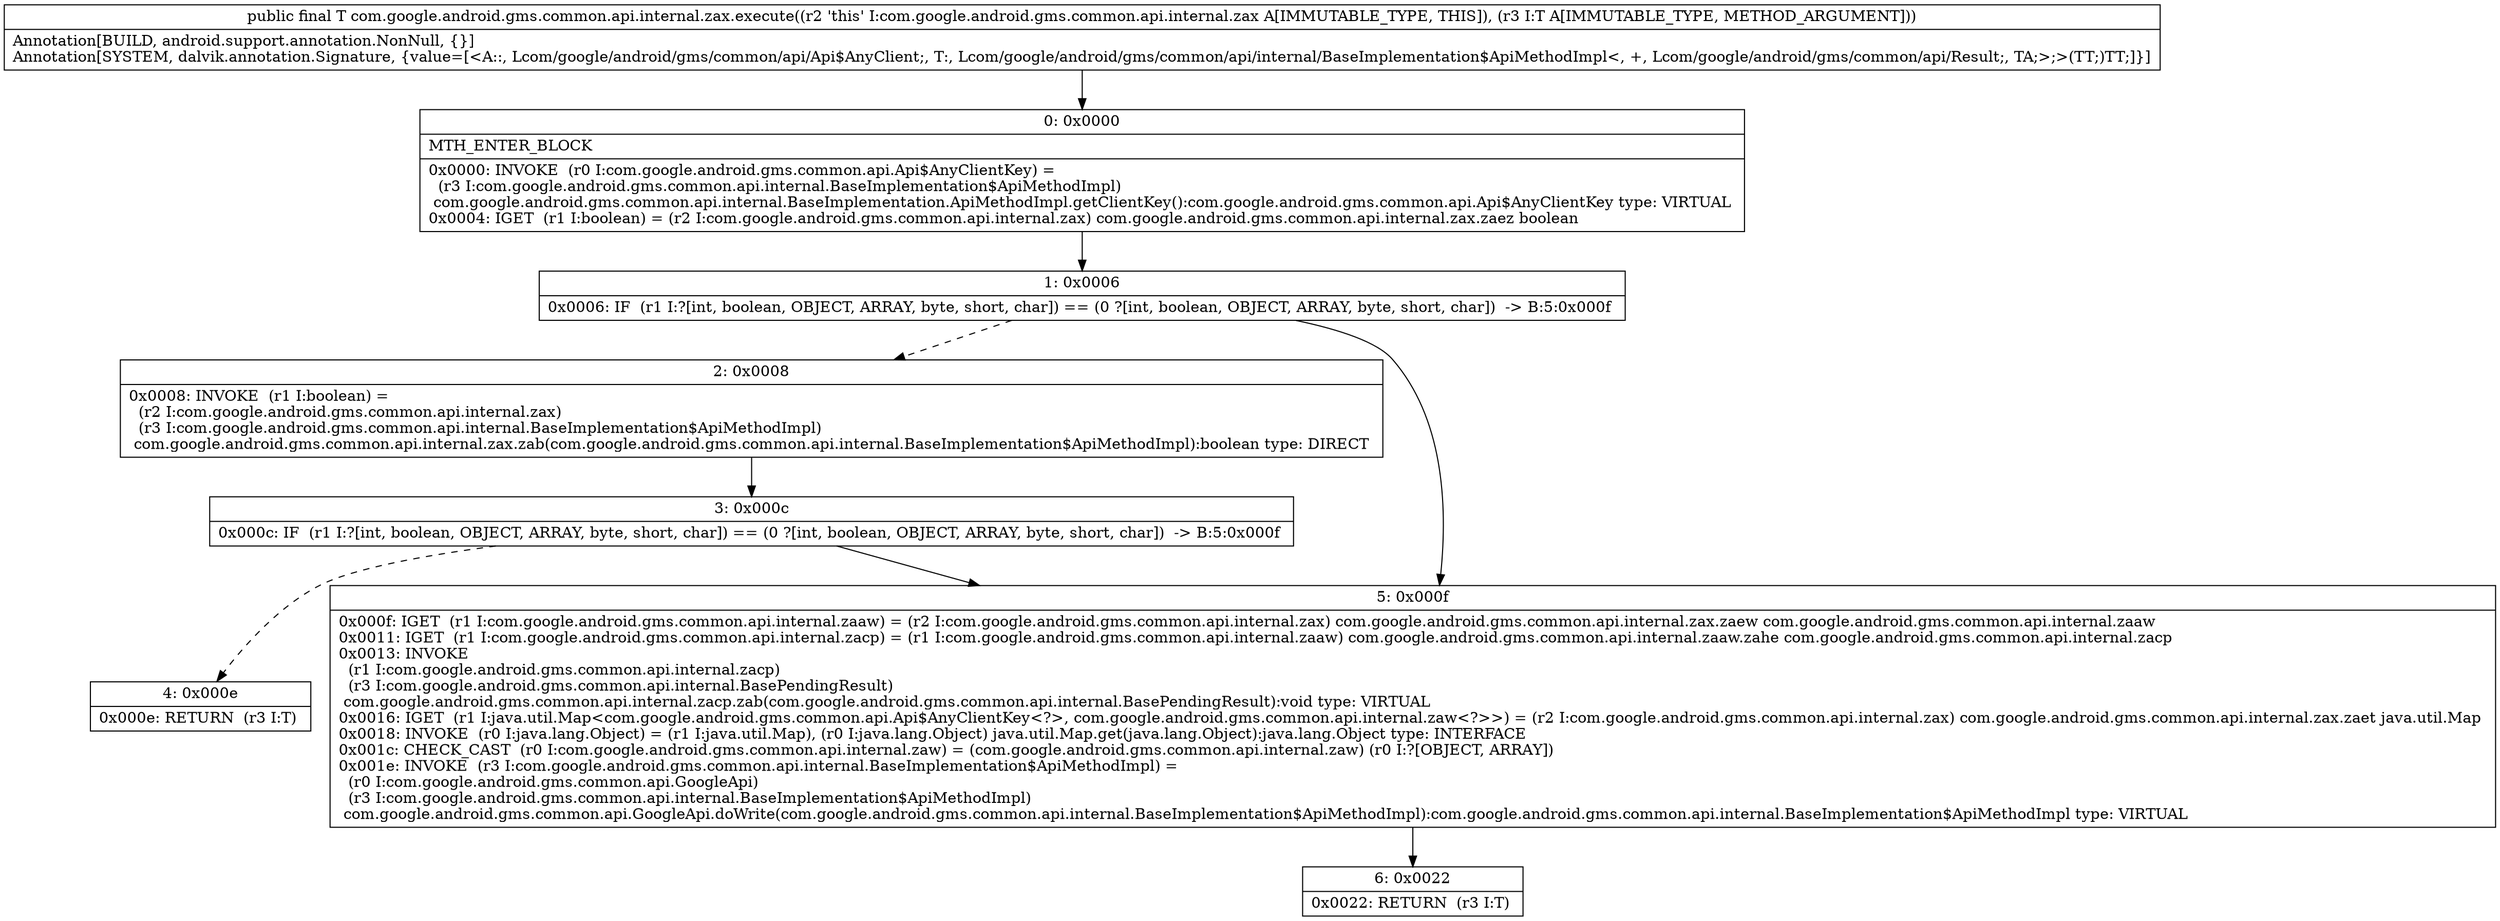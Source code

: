 digraph "CFG forcom.google.android.gms.common.api.internal.zax.execute(Lcom\/google\/android\/gms\/common\/api\/internal\/BaseImplementation$ApiMethodImpl;)Lcom\/google\/android\/gms\/common\/api\/internal\/BaseImplementation$ApiMethodImpl;" {
Node_0 [shape=record,label="{0\:\ 0x0000|MTH_ENTER_BLOCK\l|0x0000: INVOKE  (r0 I:com.google.android.gms.common.api.Api$AnyClientKey) = \l  (r3 I:com.google.android.gms.common.api.internal.BaseImplementation$ApiMethodImpl)\l com.google.android.gms.common.api.internal.BaseImplementation.ApiMethodImpl.getClientKey():com.google.android.gms.common.api.Api$AnyClientKey type: VIRTUAL \l0x0004: IGET  (r1 I:boolean) = (r2 I:com.google.android.gms.common.api.internal.zax) com.google.android.gms.common.api.internal.zax.zaez boolean \l}"];
Node_1 [shape=record,label="{1\:\ 0x0006|0x0006: IF  (r1 I:?[int, boolean, OBJECT, ARRAY, byte, short, char]) == (0 ?[int, boolean, OBJECT, ARRAY, byte, short, char])  \-\> B:5:0x000f \l}"];
Node_2 [shape=record,label="{2\:\ 0x0008|0x0008: INVOKE  (r1 I:boolean) = \l  (r2 I:com.google.android.gms.common.api.internal.zax)\l  (r3 I:com.google.android.gms.common.api.internal.BaseImplementation$ApiMethodImpl)\l com.google.android.gms.common.api.internal.zax.zab(com.google.android.gms.common.api.internal.BaseImplementation$ApiMethodImpl):boolean type: DIRECT \l}"];
Node_3 [shape=record,label="{3\:\ 0x000c|0x000c: IF  (r1 I:?[int, boolean, OBJECT, ARRAY, byte, short, char]) == (0 ?[int, boolean, OBJECT, ARRAY, byte, short, char])  \-\> B:5:0x000f \l}"];
Node_4 [shape=record,label="{4\:\ 0x000e|0x000e: RETURN  (r3 I:T) \l}"];
Node_5 [shape=record,label="{5\:\ 0x000f|0x000f: IGET  (r1 I:com.google.android.gms.common.api.internal.zaaw) = (r2 I:com.google.android.gms.common.api.internal.zax) com.google.android.gms.common.api.internal.zax.zaew com.google.android.gms.common.api.internal.zaaw \l0x0011: IGET  (r1 I:com.google.android.gms.common.api.internal.zacp) = (r1 I:com.google.android.gms.common.api.internal.zaaw) com.google.android.gms.common.api.internal.zaaw.zahe com.google.android.gms.common.api.internal.zacp \l0x0013: INVOKE  \l  (r1 I:com.google.android.gms.common.api.internal.zacp)\l  (r3 I:com.google.android.gms.common.api.internal.BasePendingResult)\l com.google.android.gms.common.api.internal.zacp.zab(com.google.android.gms.common.api.internal.BasePendingResult):void type: VIRTUAL \l0x0016: IGET  (r1 I:java.util.Map\<com.google.android.gms.common.api.Api$AnyClientKey\<?\>, com.google.android.gms.common.api.internal.zaw\<?\>\>) = (r2 I:com.google.android.gms.common.api.internal.zax) com.google.android.gms.common.api.internal.zax.zaet java.util.Map \l0x0018: INVOKE  (r0 I:java.lang.Object) = (r1 I:java.util.Map), (r0 I:java.lang.Object) java.util.Map.get(java.lang.Object):java.lang.Object type: INTERFACE \l0x001c: CHECK_CAST  (r0 I:com.google.android.gms.common.api.internal.zaw) = (com.google.android.gms.common.api.internal.zaw) (r0 I:?[OBJECT, ARRAY]) \l0x001e: INVOKE  (r3 I:com.google.android.gms.common.api.internal.BaseImplementation$ApiMethodImpl) = \l  (r0 I:com.google.android.gms.common.api.GoogleApi)\l  (r3 I:com.google.android.gms.common.api.internal.BaseImplementation$ApiMethodImpl)\l com.google.android.gms.common.api.GoogleApi.doWrite(com.google.android.gms.common.api.internal.BaseImplementation$ApiMethodImpl):com.google.android.gms.common.api.internal.BaseImplementation$ApiMethodImpl type: VIRTUAL \l}"];
Node_6 [shape=record,label="{6\:\ 0x0022|0x0022: RETURN  (r3 I:T) \l}"];
MethodNode[shape=record,label="{public final T com.google.android.gms.common.api.internal.zax.execute((r2 'this' I:com.google.android.gms.common.api.internal.zax A[IMMUTABLE_TYPE, THIS]), (r3 I:T A[IMMUTABLE_TYPE, METHOD_ARGUMENT]))  | Annotation[BUILD, android.support.annotation.NonNull, \{\}]\lAnnotation[SYSTEM, dalvik.annotation.Signature, \{value=[\<A::, Lcom\/google\/android\/gms\/common\/api\/Api$AnyClient;, T:, Lcom\/google\/android\/gms\/common\/api\/internal\/BaseImplementation$ApiMethodImpl\<, +, Lcom\/google\/android\/gms\/common\/api\/Result;, TA;\>;\>(TT;)TT;]\}]\l}"];
MethodNode -> Node_0;
Node_0 -> Node_1;
Node_1 -> Node_2[style=dashed];
Node_1 -> Node_5;
Node_2 -> Node_3;
Node_3 -> Node_4[style=dashed];
Node_3 -> Node_5;
Node_5 -> Node_6;
}

